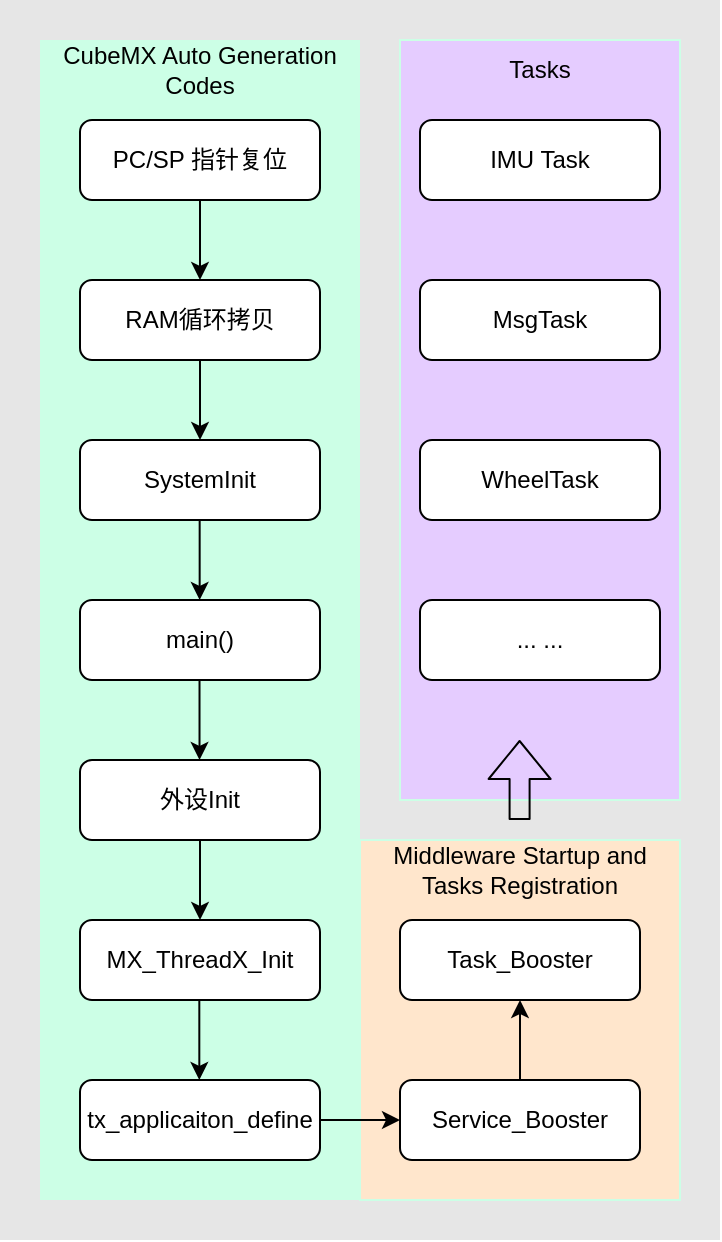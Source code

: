 <mxfile>
    <diagram id="IPIx2FXGrRYDKRwlYSB3" name="第 1 页">
        <mxGraphModel dx="306" dy="749" grid="1" gridSize="10" guides="1" tooltips="1" connect="1" arrows="1" fold="1" page="1" pageScale="1" pageWidth="827" pageHeight="1169" math="0" shadow="0">
            <root>
                <mxCell id="0"/>
                <mxCell id="1" parent="0"/>
                <mxCell id="2" value="" style="rounded=0;whiteSpace=wrap;html=1;fillColor=#E6E6E6;fontColor=#333333;strokeColor=none;" parent="1" vertex="1">
                    <mxGeometry x="840" y="140" width="360" height="620" as="geometry"/>
                </mxCell>
                <mxCell id="22" value="" style="rounded=0;whiteSpace=wrap;html=1;strokeColor=#CCFFE6;fillColor=#FFE6CC;" vertex="1" parent="1">
                    <mxGeometry x="1020" y="560" width="160" height="180" as="geometry"/>
                </mxCell>
                <mxCell id="18" value="" style="rounded=0;whiteSpace=wrap;html=1;strokeColor=none;fillColor=#CCFFE6;" vertex="1" parent="1">
                    <mxGeometry x="860" y="160" width="160" height="580" as="geometry"/>
                </mxCell>
                <mxCell id="3" value="PC/SP 指针复位" style="rounded=1;whiteSpace=wrap;html=1;" vertex="1" parent="1">
                    <mxGeometry x="880" y="200" width="120" height="40" as="geometry"/>
                </mxCell>
                <mxCell id="4" value="RAM循环拷贝" style="rounded=1;whiteSpace=wrap;html=1;" vertex="1" parent="1">
                    <mxGeometry x="880" y="280" width="120" height="40" as="geometry"/>
                </mxCell>
                <mxCell id="5" value="" style="endArrow=classic;html=1;exitX=0.5;exitY=1;exitDx=0;exitDy=0;entryX=0.5;entryY=0;entryDx=0;entryDy=0;" edge="1" parent="1" source="3" target="4">
                    <mxGeometry width="50" height="50" relative="1" as="geometry">
                        <mxPoint x="940" y="300" as="sourcePoint"/>
                        <mxPoint x="1020" y="260" as="targetPoint"/>
                    </mxGeometry>
                </mxCell>
                <mxCell id="6" value="SystemInit" style="rounded=1;whiteSpace=wrap;html=1;" vertex="1" parent="1">
                    <mxGeometry x="880" y="360" width="120" height="40" as="geometry"/>
                </mxCell>
                <mxCell id="7" value="" style="endArrow=classic;html=1;entryX=0.5;entryY=0;entryDx=0;entryDy=0;exitX=0.5;exitY=1;exitDx=0;exitDy=0;" edge="1" parent="1" source="4" target="6">
                    <mxGeometry width="50" height="50" relative="1" as="geometry">
                        <mxPoint x="990" y="340" as="sourcePoint"/>
                        <mxPoint x="1040" y="290" as="targetPoint"/>
                    </mxGeometry>
                </mxCell>
                <mxCell id="8" value="" style="endArrow=classic;html=1;entryX=0.5;entryY=0;entryDx=0;entryDy=0;exitX=0.5;exitY=1;exitDx=0;exitDy=0;" edge="1" parent="1">
                    <mxGeometry width="50" height="50" relative="1" as="geometry">
                        <mxPoint x="939.83" y="400" as="sourcePoint"/>
                        <mxPoint x="939.83" y="440" as="targetPoint"/>
                    </mxGeometry>
                </mxCell>
                <mxCell id="9" value="main()" style="rounded=1;whiteSpace=wrap;html=1;" vertex="1" parent="1">
                    <mxGeometry x="880" y="440" width="120" height="40" as="geometry"/>
                </mxCell>
                <mxCell id="10" value="外设Init" style="rounded=1;whiteSpace=wrap;html=1;" vertex="1" parent="1">
                    <mxGeometry x="880" y="520" width="120" height="40" as="geometry"/>
                </mxCell>
                <mxCell id="11" value="" style="endArrow=classic;html=1;entryX=0.5;entryY=0;entryDx=0;entryDy=0;exitX=0.5;exitY=1;exitDx=0;exitDy=0;" edge="1" parent="1">
                    <mxGeometry width="50" height="50" relative="1" as="geometry">
                        <mxPoint x="939.76" y="480" as="sourcePoint"/>
                        <mxPoint x="939.76" y="520" as="targetPoint"/>
                    </mxGeometry>
                </mxCell>
                <mxCell id="12" value="" style="endArrow=classic;html=1;exitX=0.5;exitY=1;exitDx=0;exitDy=0;entryX=0.5;entryY=0;entryDx=0;entryDy=0;" edge="1" parent="1" source="10" target="13">
                    <mxGeometry width="50" height="50" relative="1" as="geometry">
                        <mxPoint x="949.76" y="490" as="sourcePoint"/>
                        <mxPoint x="1050" y="600" as="targetPoint"/>
                    </mxGeometry>
                </mxCell>
                <mxCell id="13" value="MX_ThreadX_Init" style="rounded=1;whiteSpace=wrap;html=1;" vertex="1" parent="1">
                    <mxGeometry x="880" y="600" width="120" height="40" as="geometry"/>
                </mxCell>
                <mxCell id="14" value="" style="endArrow=classic;html=1;" edge="1" parent="1">
                    <mxGeometry width="50" height="50" relative="1" as="geometry">
                        <mxPoint x="939.66" y="640" as="sourcePoint"/>
                        <mxPoint x="939.66" y="680" as="targetPoint"/>
                    </mxGeometry>
                </mxCell>
                <mxCell id="15" value="tx_applicaiton_define" style="rounded=1;whiteSpace=wrap;html=1;" vertex="1" parent="1">
                    <mxGeometry x="880" y="680" width="120" height="40" as="geometry"/>
                </mxCell>
                <mxCell id="16" value="" style="endArrow=classic;html=1;exitX=1;exitY=0.5;exitDx=0;exitDy=0;" edge="1" parent="1" source="15">
                    <mxGeometry width="50" height="50" relative="1" as="geometry">
                        <mxPoint x="1010.0" y="710" as="sourcePoint"/>
                        <mxPoint x="1040" y="700" as="targetPoint"/>
                    </mxGeometry>
                </mxCell>
                <mxCell id="17" value="Service_Booster" style="rounded=1;whiteSpace=wrap;html=1;" vertex="1" parent="1">
                    <mxGeometry x="1040" y="680" width="120" height="40" as="geometry"/>
                </mxCell>
                <mxCell id="19" value="CubeMX Auto Generation Codes" style="text;html=1;strokeColor=none;fillColor=none;align=center;verticalAlign=middle;whiteSpace=wrap;rounded=0;" vertex="1" parent="1">
                    <mxGeometry x="860" y="160" width="160" height="30" as="geometry"/>
                </mxCell>
                <mxCell id="20" value="Task_Booster" style="rounded=1;whiteSpace=wrap;html=1;" vertex="1" parent="1">
                    <mxGeometry x="1040" y="600" width="120" height="40" as="geometry"/>
                </mxCell>
                <mxCell id="21" value="" style="endArrow=classic;html=1;exitX=0.5;exitY=0;exitDx=0;exitDy=0;" edge="1" parent="1" source="17">
                    <mxGeometry width="50" height="50" relative="1" as="geometry">
                        <mxPoint x="1010" y="710" as="sourcePoint"/>
                        <mxPoint x="1100" y="640" as="targetPoint"/>
                    </mxGeometry>
                </mxCell>
                <mxCell id="23" value="Middleware Startup and Tasks Registration" style="text;html=1;strokeColor=none;fillColor=none;align=center;verticalAlign=middle;whiteSpace=wrap;rounded=0;" vertex="1" parent="1">
                    <mxGeometry x="1020" y="560" width="160" height="30" as="geometry"/>
                </mxCell>
                <mxCell id="24" value="" style="rounded=0;whiteSpace=wrap;html=1;strokeColor=#CCFFE6;fillColor=#E5CCFF;" vertex="1" parent="1">
                    <mxGeometry x="1040" y="160" width="140" height="380" as="geometry"/>
                </mxCell>
                <mxCell id="25" value="Tasks" style="text;html=1;strokeColor=none;fillColor=none;align=center;verticalAlign=middle;whiteSpace=wrap;rounded=0;" vertex="1" parent="1">
                    <mxGeometry x="1030" y="160" width="160" height="30" as="geometry"/>
                </mxCell>
                <mxCell id="26" value="IMU Task" style="rounded=1;whiteSpace=wrap;html=1;" vertex="1" parent="1">
                    <mxGeometry x="1050" y="200" width="120" height="40" as="geometry"/>
                </mxCell>
                <mxCell id="27" value="MsgTask" style="rounded=1;whiteSpace=wrap;html=1;" vertex="1" parent="1">
                    <mxGeometry x="1050" y="280" width="120" height="40" as="geometry"/>
                </mxCell>
                <mxCell id="28" value="... ..." style="rounded=1;whiteSpace=wrap;html=1;" vertex="1" parent="1">
                    <mxGeometry x="1050" y="440" width="120" height="40" as="geometry"/>
                </mxCell>
                <mxCell id="29" value="WheelTask" style="rounded=1;whiteSpace=wrap;html=1;" vertex="1" parent="1">
                    <mxGeometry x="1050" y="360" width="120" height="40" as="geometry"/>
                </mxCell>
                <mxCell id="30" value="" style="shape=flexArrow;endArrow=classic;html=1;" edge="1" parent="1">
                    <mxGeometry width="50" height="50" relative="1" as="geometry">
                        <mxPoint x="1099.8" y="550" as="sourcePoint"/>
                        <mxPoint x="1099.8" y="510" as="targetPoint"/>
                    </mxGeometry>
                </mxCell>
            </root>
        </mxGraphModel>
    </diagram>
</mxfile>